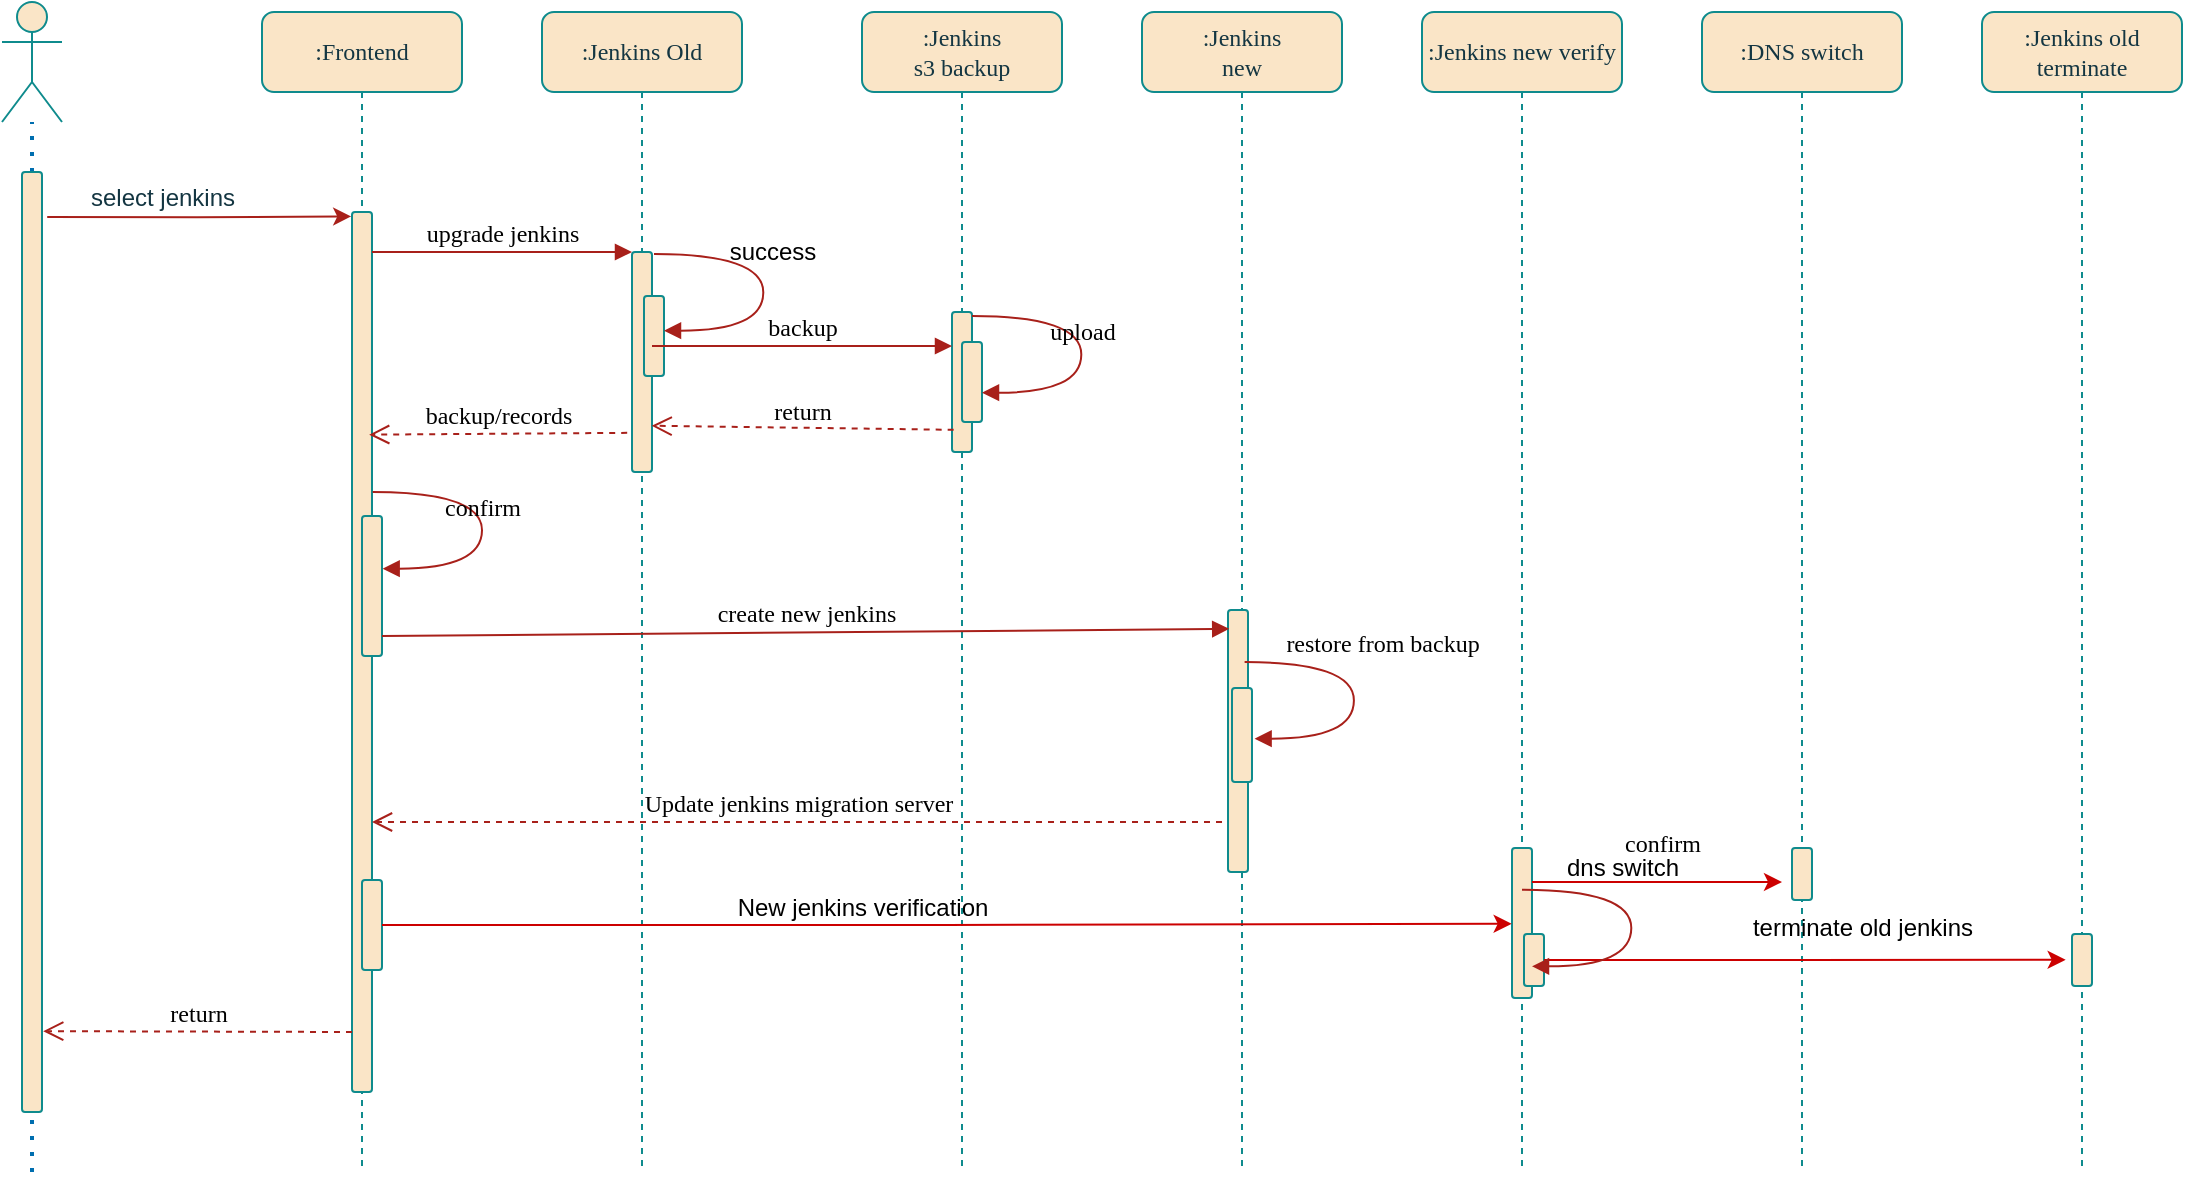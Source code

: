 <mxfile version="21.2.4" type="github">
  <diagram name="Page-1" id="13e1069c-82ec-6db2-03f1-153e76fe0fe0">
    <mxGraphModel dx="3530" dy="1012" grid="1" gridSize="10" guides="1" tooltips="1" connect="1" arrows="1" fold="1" page="1" pageScale="1" pageWidth="1100" pageHeight="850" background="none" math="0" shadow="0">
      <root>
        <mxCell id="0" />
        <mxCell id="1" parent="0" />
        <mxCell id="7baba1c4bc27f4b0-2" value=":Jenkins Old" style="shape=umlLifeline;perimeter=lifelinePerimeter;whiteSpace=wrap;html=1;container=1;collapsible=0;recursiveResize=0;outlineConnect=0;rounded=1;shadow=0;comic=0;labelBackgroundColor=none;strokeWidth=1;fontFamily=Verdana;fontSize=12;align=center;fillColor=#FAE5C7;strokeColor=#0F8B8D;fontColor=#143642;" parent="1" vertex="1">
          <mxGeometry x="-700" y="185" width="100" height="580" as="geometry" />
        </mxCell>
        <mxCell id="7baba1c4bc27f4b0-10" value="" style="html=1;points=[];perimeter=orthogonalPerimeter;rounded=1;shadow=0;comic=0;labelBackgroundColor=none;strokeWidth=1;fontFamily=Verdana;fontSize=12;align=center;fillColor=#FAE5C7;strokeColor=#0F8B8D;fontColor=#143642;" parent="7baba1c4bc27f4b0-2" vertex="1">
          <mxGeometry x="45" y="120" width="10" height="110" as="geometry" />
        </mxCell>
        <mxCell id="8oz6WlwGEbHMc_Zp1zbU-1" value="" style="html=1;points=[];perimeter=orthogonalPerimeter;rounded=1;shadow=0;comic=0;labelBackgroundColor=none;strokeWidth=1;fontFamily=Verdana;fontSize=12;align=center;fillColor=#FAE5C7;strokeColor=#0F8B8D;fontColor=#143642;" vertex="1" parent="7baba1c4bc27f4b0-2">
          <mxGeometry x="51" y="142" width="10" height="40" as="geometry" />
        </mxCell>
        <mxCell id="7baba1c4bc27f4b0-3" value=":Jenkins &lt;br&gt;s3 backup" style="shape=umlLifeline;perimeter=lifelinePerimeter;whiteSpace=wrap;html=1;container=1;collapsible=0;recursiveResize=0;outlineConnect=0;rounded=1;shadow=0;comic=0;labelBackgroundColor=none;strokeWidth=1;fontFamily=Verdana;fontSize=12;align=center;fillColor=#FAE5C7;strokeColor=#0F8B8D;fontColor=#143642;" parent="1" vertex="1">
          <mxGeometry x="-540" y="185" width="100" height="580" as="geometry" />
        </mxCell>
        <mxCell id="7baba1c4bc27f4b0-13" value="" style="html=1;points=[];perimeter=orthogonalPerimeter;rounded=1;shadow=0;comic=0;labelBackgroundColor=none;strokeWidth=1;fontFamily=Verdana;fontSize=12;align=center;fillColor=#FAE5C7;strokeColor=#0F8B8D;fontColor=#143642;" parent="7baba1c4bc27f4b0-3" vertex="1">
          <mxGeometry x="45" y="150" width="10" height="70" as="geometry" />
        </mxCell>
        <mxCell id="davq9KQGrm66WCmQLP24-36" value="" style="html=1;points=[];perimeter=orthogonalPerimeter;rounded=1;shadow=0;comic=0;labelBackgroundColor=none;strokeWidth=1;fontFamily=Verdana;fontSize=12;align=center;fillColor=#FAE5C7;strokeColor=#0F8B8D;fontColor=#143642;" parent="7baba1c4bc27f4b0-3" vertex="1">
          <mxGeometry x="50" y="165" width="10" height="40" as="geometry" />
        </mxCell>
        <mxCell id="7baba1c4bc27f4b0-4" value=":Jenkins &lt;br&gt;new" style="shape=umlLifeline;perimeter=lifelinePerimeter;whiteSpace=wrap;html=1;container=1;collapsible=0;recursiveResize=0;outlineConnect=0;rounded=1;shadow=0;comic=0;labelBackgroundColor=none;strokeWidth=1;fontFamily=Verdana;fontSize=12;align=center;fillColor=#FAE5C7;strokeColor=#0F8B8D;fontColor=#143642;" parent="1" vertex="1">
          <mxGeometry x="-400" y="185" width="100" height="580" as="geometry" />
        </mxCell>
        <mxCell id="davq9KQGrm66WCmQLP24-13" value="" style="html=1;points=[];perimeter=orthogonalPerimeter;rounded=1;shadow=0;comic=0;labelBackgroundColor=none;strokeWidth=1;fontFamily=Verdana;fontSize=12;align=center;fillColor=#FAE5C7;strokeColor=#0F8B8D;fontColor=#143642;" parent="7baba1c4bc27f4b0-4" vertex="1">
          <mxGeometry x="43" y="299" width="10" height="131" as="geometry" />
        </mxCell>
        <mxCell id="davq9KQGrm66WCmQLP24-19" value="" style="html=1;points=[];perimeter=orthogonalPerimeter;rounded=1;shadow=0;comic=0;labelBackgroundColor=none;strokeWidth=1;fontFamily=Verdana;fontSize=12;align=center;fillColor=#FAE5C7;strokeColor=#0F8B8D;fontColor=#143642;" parent="7baba1c4bc27f4b0-4" vertex="1">
          <mxGeometry x="45" y="338" width="10" height="47" as="geometry" />
        </mxCell>
        <mxCell id="davq9KQGrm66WCmQLP24-20" value="restore from backup" style="html=1;verticalAlign=bottom;endArrow=block;labelBackgroundColor=none;fontFamily=Verdana;fontSize=12;elbow=vertical;edgeStyle=orthogonalEdgeStyle;curved=1;entryX=1;entryY=0.286;entryPerimeter=0;exitX=1.038;exitY=0.345;exitPerimeter=0;strokeColor=#A8201A;fontColor=default;" parent="7baba1c4bc27f4b0-4" edge="1">
          <mxGeometry x="-0.234" y="14" relative="1" as="geometry">
            <mxPoint x="51.303" y="325.03" as="sourcePoint" />
            <mxPoint x="56.303" y="363.363" as="targetPoint" />
            <Array as="points">
              <mxPoint x="105.97" y="325.03" />
              <mxPoint x="105.97" y="363.03" />
            </Array>
            <mxPoint as="offset" />
          </mxGeometry>
        </mxCell>
        <mxCell id="7baba1c4bc27f4b0-5" value=":Jenkins new verify" style="shape=umlLifeline;perimeter=lifelinePerimeter;whiteSpace=wrap;html=1;container=1;collapsible=0;recursiveResize=0;outlineConnect=0;rounded=1;shadow=0;comic=0;labelBackgroundColor=none;strokeWidth=1;fontFamily=Verdana;fontSize=12;align=center;fillColor=#FAE5C7;strokeColor=#0F8B8D;fontColor=#143642;" parent="1" vertex="1">
          <mxGeometry x="-260" y="185" width="100" height="580" as="geometry" />
        </mxCell>
        <mxCell id="7baba1c4bc27f4b0-19" value="" style="html=1;points=[];perimeter=orthogonalPerimeter;rounded=1;shadow=0;comic=0;labelBackgroundColor=none;strokeWidth=1;fontFamily=Verdana;fontSize=12;align=center;fillColor=#FAE5C7;strokeColor=#0F8B8D;fontColor=#143642;" parent="7baba1c4bc27f4b0-5" vertex="1">
          <mxGeometry x="45" y="418" width="10" height="75" as="geometry" />
        </mxCell>
        <mxCell id="bYO_PEtmY-TjLPmkm5Tr-8" value="" style="html=1;points=[];perimeter=orthogonalPerimeter;rounded=1;shadow=0;comic=0;labelBackgroundColor=none;strokeColor=#0F8B8D;strokeWidth=1;fillColor=#FAE5C7;fontFamily=Verdana;fontSize=12;fontColor=#143642;align=center;" parent="7baba1c4bc27f4b0-5" vertex="1">
          <mxGeometry x="51" y="461" width="10" height="26" as="geometry" />
        </mxCell>
        <mxCell id="7baba1c4bc27f4b0-6" value=":DNS switch" style="shape=umlLifeline;perimeter=lifelinePerimeter;whiteSpace=wrap;html=1;container=1;collapsible=0;recursiveResize=0;outlineConnect=0;rounded=1;shadow=0;comic=0;labelBackgroundColor=none;strokeWidth=1;fontFamily=Verdana;fontSize=12;align=center;fillColor=#FAE5C7;strokeColor=#0F8B8D;fontColor=#143642;" parent="1" vertex="1">
          <mxGeometry x="-120" y="185" width="100" height="580" as="geometry" />
        </mxCell>
        <mxCell id="davq9KQGrm66WCmQLP24-25" value="" style="html=1;points=[];perimeter=orthogonalPerimeter;rounded=1;shadow=0;comic=0;labelBackgroundColor=none;strokeColor=#0F8B8D;strokeWidth=1;fillColor=#FAE5C7;fontFamily=Verdana;fontSize=12;fontColor=#143642;align=center;" parent="7baba1c4bc27f4b0-6" vertex="1">
          <mxGeometry x="45" y="418" width="10" height="26" as="geometry" />
        </mxCell>
        <mxCell id="7baba1c4bc27f4b0-8" value=":Frontend" style="shape=umlLifeline;perimeter=lifelinePerimeter;whiteSpace=wrap;html=1;container=1;collapsible=0;recursiveResize=0;outlineConnect=0;rounded=1;shadow=0;comic=0;labelBackgroundColor=none;strokeWidth=1;fontFamily=Verdana;fontSize=12;align=center;fillColor=#FAE5C7;strokeColor=#0F8B8D;fontColor=#143642;" parent="1" vertex="1">
          <mxGeometry x="-840" y="185" width="100" height="580" as="geometry" />
        </mxCell>
        <mxCell id="7baba1c4bc27f4b0-9" value="" style="html=1;points=[];perimeter=orthogonalPerimeter;rounded=1;shadow=0;comic=0;labelBackgroundColor=none;strokeWidth=1;fontFamily=Verdana;fontSize=12;align=center;fillColor=#FAE5C7;strokeColor=#0F8B8D;fontColor=#143642;" parent="7baba1c4bc27f4b0-8" vertex="1">
          <mxGeometry x="45" y="100" width="10" height="440" as="geometry" />
        </mxCell>
        <mxCell id="davq9KQGrm66WCmQLP24-11" value="" style="html=1;points=[];perimeter=orthogonalPerimeter;rounded=1;shadow=0;comic=0;labelBackgroundColor=none;strokeWidth=1;fontFamily=Verdana;fontSize=12;align=center;fillColor=#FAE5C7;strokeColor=#0F8B8D;fontColor=#143642;" parent="7baba1c4bc27f4b0-8" vertex="1">
          <mxGeometry x="50" y="252" width="10" height="70" as="geometry" />
        </mxCell>
        <mxCell id="davq9KQGrm66WCmQLP24-33" value="return" style="html=1;verticalAlign=bottom;endArrow=open;dashed=1;endSize=8;exitX=-0.24;exitY=0.722;labelBackgroundColor=none;fontFamily=Verdana;fontSize=12;strokeColor=#A8201A;fontColor=default;exitDx=0;exitDy=0;exitPerimeter=0;entryX=1.06;entryY=0.914;entryDx=0;entryDy=0;entryPerimeter=0;" parent="7baba1c4bc27f4b0-8" target="davq9KQGrm66WCmQLP24-5" edge="1">
          <mxGeometry relative="1" as="geometry">
            <mxPoint x="-84.0" y="510.9" as="targetPoint" />
            <mxPoint x="45.0" y="510" as="sourcePoint" />
            <mxPoint as="offset" />
          </mxGeometry>
        </mxCell>
        <mxCell id="davq9KQGrm66WCmQLP24-39" value="" style="shape=image;html=1;verticalAlign=top;verticalLabelPosition=bottom;labelBackgroundColor=#ffffff;imageAspect=0;aspect=fixed;image=https://cdn0.iconfinder.com/data/icons/business-startup-10/50/8-128.png" parent="7baba1c4bc27f4b0-8" vertex="1">
          <mxGeometry x="55" y="62" width="38" height="38" as="geometry" />
        </mxCell>
        <mxCell id="bYO_PEtmY-TjLPmkm5Tr-2" value="" style="html=1;points=[];perimeter=orthogonalPerimeter;rounded=1;shadow=0;comic=0;labelBackgroundColor=none;strokeColor=#0F8B8D;strokeWidth=1;fillColor=#FAE5C7;fontFamily=Verdana;fontSize=12;fontColor=#143642;align=center;" parent="7baba1c4bc27f4b0-8" vertex="1">
          <mxGeometry x="50" y="434" width="10" height="45" as="geometry" />
        </mxCell>
        <mxCell id="7baba1c4bc27f4b0-30" value="Update jenkins migration server" style="html=1;verticalAlign=bottom;endArrow=open;dashed=1;endSize=8;labelBackgroundColor=none;fontFamily=Verdana;fontSize=12;edgeStyle=elbowEdgeStyle;elbow=vertical;strokeColor=#A8201A;fontColor=default;" parent="1" target="7baba1c4bc27f4b0-9" edge="1">
          <mxGeometry relative="1" as="geometry">
            <mxPoint x="-140" y="731" as="targetPoint" />
            <Array as="points">
              <mxPoint x="-540" y="590" />
              <mxPoint x="-580" y="646" />
            </Array>
            <mxPoint x="-360" y="590" as="sourcePoint" />
          </mxGeometry>
        </mxCell>
        <mxCell id="7baba1c4bc27f4b0-11" value="upgrade jenkins" style="html=1;verticalAlign=bottom;endArrow=block;entryX=0;entryY=0;labelBackgroundColor=none;fontFamily=Verdana;fontSize=12;edgeStyle=elbowEdgeStyle;elbow=vertical;strokeColor=#A8201A;fontColor=default;" parent="1" source="7baba1c4bc27f4b0-9" target="7baba1c4bc27f4b0-10" edge="1">
          <mxGeometry relative="1" as="geometry">
            <mxPoint x="-720" y="295" as="sourcePoint" />
            <mxPoint as="offset" />
          </mxGeometry>
        </mxCell>
        <mxCell id="7baba1c4bc27f4b0-14" value="backup" style="html=1;verticalAlign=bottom;endArrow=block;labelBackgroundColor=none;fontFamily=Verdana;fontSize=12;edgeStyle=elbowEdgeStyle;elbow=vertical;strokeColor=#A8201A;fontColor=default;" parent="1" edge="1">
          <mxGeometry relative="1" as="geometry">
            <mxPoint x="-645" y="352" as="sourcePoint" />
            <mxPoint x="-495" y="352" as="targetPoint" />
            <Array as="points">
              <mxPoint x="-570" y="352" />
            </Array>
          </mxGeometry>
        </mxCell>
        <mxCell id="davq9KQGrm66WCmQLP24-1" value="" style="shape=umlActor;verticalLabelPosition=bottom;verticalAlign=top;html=1;outlineConnect=0;strokeColor=#0F8B8D;fontColor=#143642;fillColor=#FAE5C7;" parent="1" vertex="1">
          <mxGeometry x="-970" y="180" width="30" height="60" as="geometry" />
        </mxCell>
        <mxCell id="davq9KQGrm66WCmQLP24-4" value="" style="endArrow=none;dashed=1;html=1;dashPattern=1 3;strokeWidth=2;rounded=0;strokeColor=#006EAF;fontColor=#143642;fillColor=#1ba1e2;" parent="1" source="davq9KQGrm66WCmQLP24-5" target="davq9KQGrm66WCmQLP24-1" edge="1">
          <mxGeometry width="50" height="50" relative="1" as="geometry">
            <mxPoint x="-955" y="765" as="sourcePoint" />
            <mxPoint x="-950" y="355" as="targetPoint" />
          </mxGeometry>
        </mxCell>
        <mxCell id="davq9KQGrm66WCmQLP24-6" value="" style="endArrow=none;dashed=1;html=1;dashPattern=1 3;strokeWidth=2;rounded=0;strokeColor=#006EAF;fontColor=#143642;fillColor=#1ba1e2;" parent="1" target="davq9KQGrm66WCmQLP24-5" edge="1">
          <mxGeometry width="50" height="50" relative="1" as="geometry">
            <mxPoint x="-955" y="765" as="sourcePoint" />
            <mxPoint x="-955" y="235" as="targetPoint" />
          </mxGeometry>
        </mxCell>
        <mxCell id="davq9KQGrm66WCmQLP24-8" style="edgeStyle=orthogonalEdgeStyle;rounded=0;orthogonalLoop=1;jettySize=auto;html=1;strokeColor=#A8201A;fontColor=#143642;fillColor=#FAE5C7;exitX=1.26;exitY=0.048;exitDx=0;exitDy=0;exitPerimeter=0;entryX=-0.04;entryY=0.005;entryDx=0;entryDy=0;entryPerimeter=0;" parent="1" source="davq9KQGrm66WCmQLP24-5" target="7baba1c4bc27f4b0-9" edge="1">
          <mxGeometry relative="1" as="geometry">
            <mxPoint x="-850" y="375" as="targetPoint" />
          </mxGeometry>
        </mxCell>
        <mxCell id="davq9KQGrm66WCmQLP24-5" value="" style="html=1;points=[];perimeter=orthogonalPerimeter;rounded=1;shadow=0;comic=0;labelBackgroundColor=none;strokeWidth=1;fontFamily=Verdana;fontSize=12;align=center;fillColor=#FAE5C7;strokeColor=#0F8B8D;fontColor=#143642;" parent="1" vertex="1">
          <mxGeometry x="-960" y="265" width="10" height="470" as="geometry" />
        </mxCell>
        <mxCell id="davq9KQGrm66WCmQLP24-9" value="select jenkins" style="text;html=1;align=center;verticalAlign=middle;resizable=0;points=[];autosize=1;strokeColor=none;fillColor=none;fontColor=#143642;" parent="1" vertex="1">
          <mxGeometry x="-940" y="263" width="100" height="30" as="geometry" />
        </mxCell>
        <mxCell id="davq9KQGrm66WCmQLP24-10" value="backup/records" style="html=1;verticalAlign=bottom;endArrow=open;dashed=1;endSize=8;exitX=-0.24;exitY=0.722;labelBackgroundColor=none;fontFamily=Verdana;fontSize=12;strokeColor=#A8201A;fontColor=default;exitDx=0;exitDy=0;exitPerimeter=0;entryX=0.86;entryY=0.228;entryDx=0;entryDy=0;entryPerimeter=0;" parent="1" edge="1">
          <mxGeometry relative="1" as="geometry">
            <mxPoint x="-786.4" y="396.32" as="targetPoint" />
            <mxPoint x="-657.4" y="395.42" as="sourcePoint" />
            <mxPoint as="offset" />
          </mxGeometry>
        </mxCell>
        <mxCell id="davq9KQGrm66WCmQLP24-12" value="confirm" style="html=1;verticalAlign=bottom;endArrow=block;labelBackgroundColor=none;fontFamily=Verdana;fontSize=12;elbow=vertical;edgeStyle=orthogonalEdgeStyle;curved=1;entryX=1;entryY=0.286;entryPerimeter=0;exitX=1.038;exitY=0.345;exitPerimeter=0;strokeColor=#A8201A;fontColor=default;" parent="1" edge="1">
          <mxGeometry relative="1" as="geometry">
            <mxPoint x="-784.667" y="425" as="sourcePoint" />
            <mxPoint x="-779.667" y="463.333" as="targetPoint" />
            <Array as="points">
              <mxPoint x="-730" y="425" />
              <mxPoint x="-730" y="463" />
            </Array>
          </mxGeometry>
        </mxCell>
        <mxCell id="davq9KQGrm66WCmQLP24-14" value="create new jenkins" style="html=1;verticalAlign=bottom;endArrow=block;entryX=0.06;entryY=0.072;labelBackgroundColor=none;fontFamily=Verdana;fontSize=12;strokeColor=#A8201A;fontColor=default;entryDx=0;entryDy=0;entryPerimeter=0;" parent="1" target="davq9KQGrm66WCmQLP24-13" edge="1">
          <mxGeometry relative="1" as="geometry">
            <mxPoint x="-780" y="497" as="sourcePoint" />
            <mxPoint x="-350" y="485" as="targetPoint" />
          </mxGeometry>
        </mxCell>
        <mxCell id="davq9KQGrm66WCmQLP24-32" value="return" style="html=1;verticalAlign=bottom;endArrow=open;dashed=1;endSize=8;labelBackgroundColor=none;fontFamily=Verdana;fontSize=12;strokeColor=#A8201A;fontColor=default;exitX=0.083;exitY=0.87;exitDx=0;exitDy=0;exitPerimeter=0;entryX=0.983;entryY=0.808;entryDx=0;entryDy=0;entryPerimeter=0;" parent="1" edge="1">
          <mxGeometry x="0.004" y="1" relative="1" as="geometry">
            <mxPoint x="-645.17" y="391.88" as="targetPoint" />
            <mxPoint x="-494.17" y="393.9" as="sourcePoint" />
            <mxPoint as="offset" />
            <Array as="points" />
          </mxGeometry>
        </mxCell>
        <mxCell id="davq9KQGrm66WCmQLP24-37" value="upload" style="html=1;verticalAlign=bottom;endArrow=block;labelBackgroundColor=none;fontFamily=Verdana;fontSize=12;elbow=vertical;edgeStyle=orthogonalEdgeStyle;curved=1;entryX=1;entryY=0.286;entryPerimeter=0;exitX=1.038;exitY=0.345;exitPerimeter=0;strokeColor=#A8201A;fontColor=default;" parent="1" edge="1">
          <mxGeometry relative="1" as="geometry">
            <mxPoint x="-484.997" y="337.03" as="sourcePoint" />
            <mxPoint x="-479.997" y="375.363" as="targetPoint" />
            <Array as="points">
              <mxPoint x="-430.33" y="337.03" />
              <mxPoint x="-430.33" y="375.03" />
            </Array>
          </mxGeometry>
        </mxCell>
        <mxCell id="bYO_PEtmY-TjLPmkm5Tr-3" style="edgeStyle=orthogonalEdgeStyle;rounded=0;orthogonalLoop=1;jettySize=auto;html=1;entryX=-0.017;entryY=0.505;entryDx=0;entryDy=0;entryPerimeter=0;strokeColor=#CC0000;" parent="1" source="bYO_PEtmY-TjLPmkm5Tr-2" target="7baba1c4bc27f4b0-19" edge="1">
          <mxGeometry relative="1" as="geometry" />
        </mxCell>
        <mxCell id="bYO_PEtmY-TjLPmkm5Tr-4" value="New jenkins verification" style="text;html=1;align=center;verticalAlign=middle;resizable=0;points=[];autosize=1;strokeColor=none;fillColor=none;" parent="1" vertex="1">
          <mxGeometry x="-615" y="618" width="150" height="30" as="geometry" />
        </mxCell>
        <mxCell id="bYO_PEtmY-TjLPmkm5Tr-5" style="edgeStyle=orthogonalEdgeStyle;rounded=0;orthogonalLoop=1;jettySize=auto;html=1;strokeColor=#CC0000;" parent="1" source="7baba1c4bc27f4b0-19" edge="1">
          <mxGeometry relative="1" as="geometry">
            <mxPoint x="-80" y="620" as="targetPoint" />
            <Array as="points">
              <mxPoint x="-100" y="620" />
              <mxPoint x="-100" y="620" />
            </Array>
          </mxGeometry>
        </mxCell>
        <mxCell id="bYO_PEtmY-TjLPmkm5Tr-6" value=":Jenkins old terminate" style="shape=umlLifeline;perimeter=lifelinePerimeter;whiteSpace=wrap;html=1;container=1;collapsible=0;recursiveResize=0;outlineConnect=0;rounded=1;shadow=0;comic=0;labelBackgroundColor=none;strokeWidth=1;fontFamily=Verdana;fontSize=12;align=center;fillColor=#FAE5C7;strokeColor=#0F8B8D;fontColor=#143642;" parent="1" vertex="1">
          <mxGeometry x="20" y="185" width="100" height="580" as="geometry" />
        </mxCell>
        <mxCell id="bYO_PEtmY-TjLPmkm5Tr-7" value="" style="html=1;points=[];perimeter=orthogonalPerimeter;rounded=1;shadow=0;comic=0;labelBackgroundColor=none;strokeColor=#0F8B8D;strokeWidth=1;fillColor=#FAE5C7;fontFamily=Verdana;fontSize=12;fontColor=#143642;align=center;" parent="bYO_PEtmY-TjLPmkm5Tr-6" vertex="1">
          <mxGeometry x="45" y="461" width="10" height="26" as="geometry" />
        </mxCell>
        <mxCell id="bYO_PEtmY-TjLPmkm5Tr-9" style="edgeStyle=orthogonalEdgeStyle;rounded=0;orthogonalLoop=1;jettySize=auto;html=1;entryX=-0.317;entryY=0.497;entryDx=0;entryDy=0;entryPerimeter=0;strokeColor=#CC0000;" parent="1" source="bYO_PEtmY-TjLPmkm5Tr-8" target="bYO_PEtmY-TjLPmkm5Tr-7" edge="1">
          <mxGeometry relative="1" as="geometry" />
        </mxCell>
        <mxCell id="bYO_PEtmY-TjLPmkm5Tr-10" value="terminate old jenkins" style="text;html=1;align=center;verticalAlign=middle;resizable=0;points=[];autosize=1;strokeColor=none;fillColor=none;" parent="1" vertex="1">
          <mxGeometry x="-105" y="628" width="130" height="30" as="geometry" />
        </mxCell>
        <mxCell id="bYO_PEtmY-TjLPmkm5Tr-12" value="dns switch" style="text;html=1;align=center;verticalAlign=middle;resizable=0;points=[];autosize=1;strokeColor=none;fillColor=none;" parent="1" vertex="1">
          <mxGeometry x="-200" y="598" width="80" height="30" as="geometry" />
        </mxCell>
        <mxCell id="bYO_PEtmY-TjLPmkm5Tr-13" value="confirm" style="html=1;verticalAlign=bottom;endArrow=block;labelBackgroundColor=none;fontFamily=Verdana;fontSize=12;elbow=vertical;edgeStyle=orthogonalEdgeStyle;curved=1;entryX=1;entryY=0.286;entryPerimeter=0;exitX=1.038;exitY=0.345;exitPerimeter=0;strokeColor=#A8201A;fontColor=default;" parent="1" edge="1">
          <mxGeometry x="-0.234" y="21" relative="1" as="geometry">
            <mxPoint x="-209.997" y="623.83" as="sourcePoint" />
            <mxPoint x="-204.997" y="662.163" as="targetPoint" />
            <Array as="points">
              <mxPoint x="-155.33" y="623.83" />
              <mxPoint x="-155.33" y="661.83" />
            </Array>
            <mxPoint x="-6" y="-14" as="offset" />
          </mxGeometry>
        </mxCell>
        <mxCell id="8oz6WlwGEbHMc_Zp1zbU-2" value="" style="html=1;verticalAlign=bottom;endArrow=block;labelBackgroundColor=none;fontFamily=Verdana;fontSize=12;elbow=vertical;edgeStyle=orthogonalEdgeStyle;curved=1;entryX=1;entryY=0.286;entryPerimeter=0;exitX=1.038;exitY=0.345;exitPerimeter=0;strokeColor=#A8201A;fontColor=default;" edge="1" parent="1">
          <mxGeometry relative="1" as="geometry">
            <mxPoint x="-643.997" y="306.03" as="sourcePoint" />
            <mxPoint x="-638.997" y="344.363" as="targetPoint" />
            <Array as="points">
              <mxPoint x="-589.33" y="306.03" />
              <mxPoint x="-589.33" y="344.03" />
            </Array>
          </mxGeometry>
        </mxCell>
        <mxCell id="8oz6WlwGEbHMc_Zp1zbU-3" value="success" style="text;html=1;align=center;verticalAlign=middle;resizable=0;points=[];autosize=1;strokeColor=none;fillColor=none;" vertex="1" parent="1">
          <mxGeometry x="-620" y="290" width="70" height="30" as="geometry" />
        </mxCell>
      </root>
    </mxGraphModel>
  </diagram>
</mxfile>
